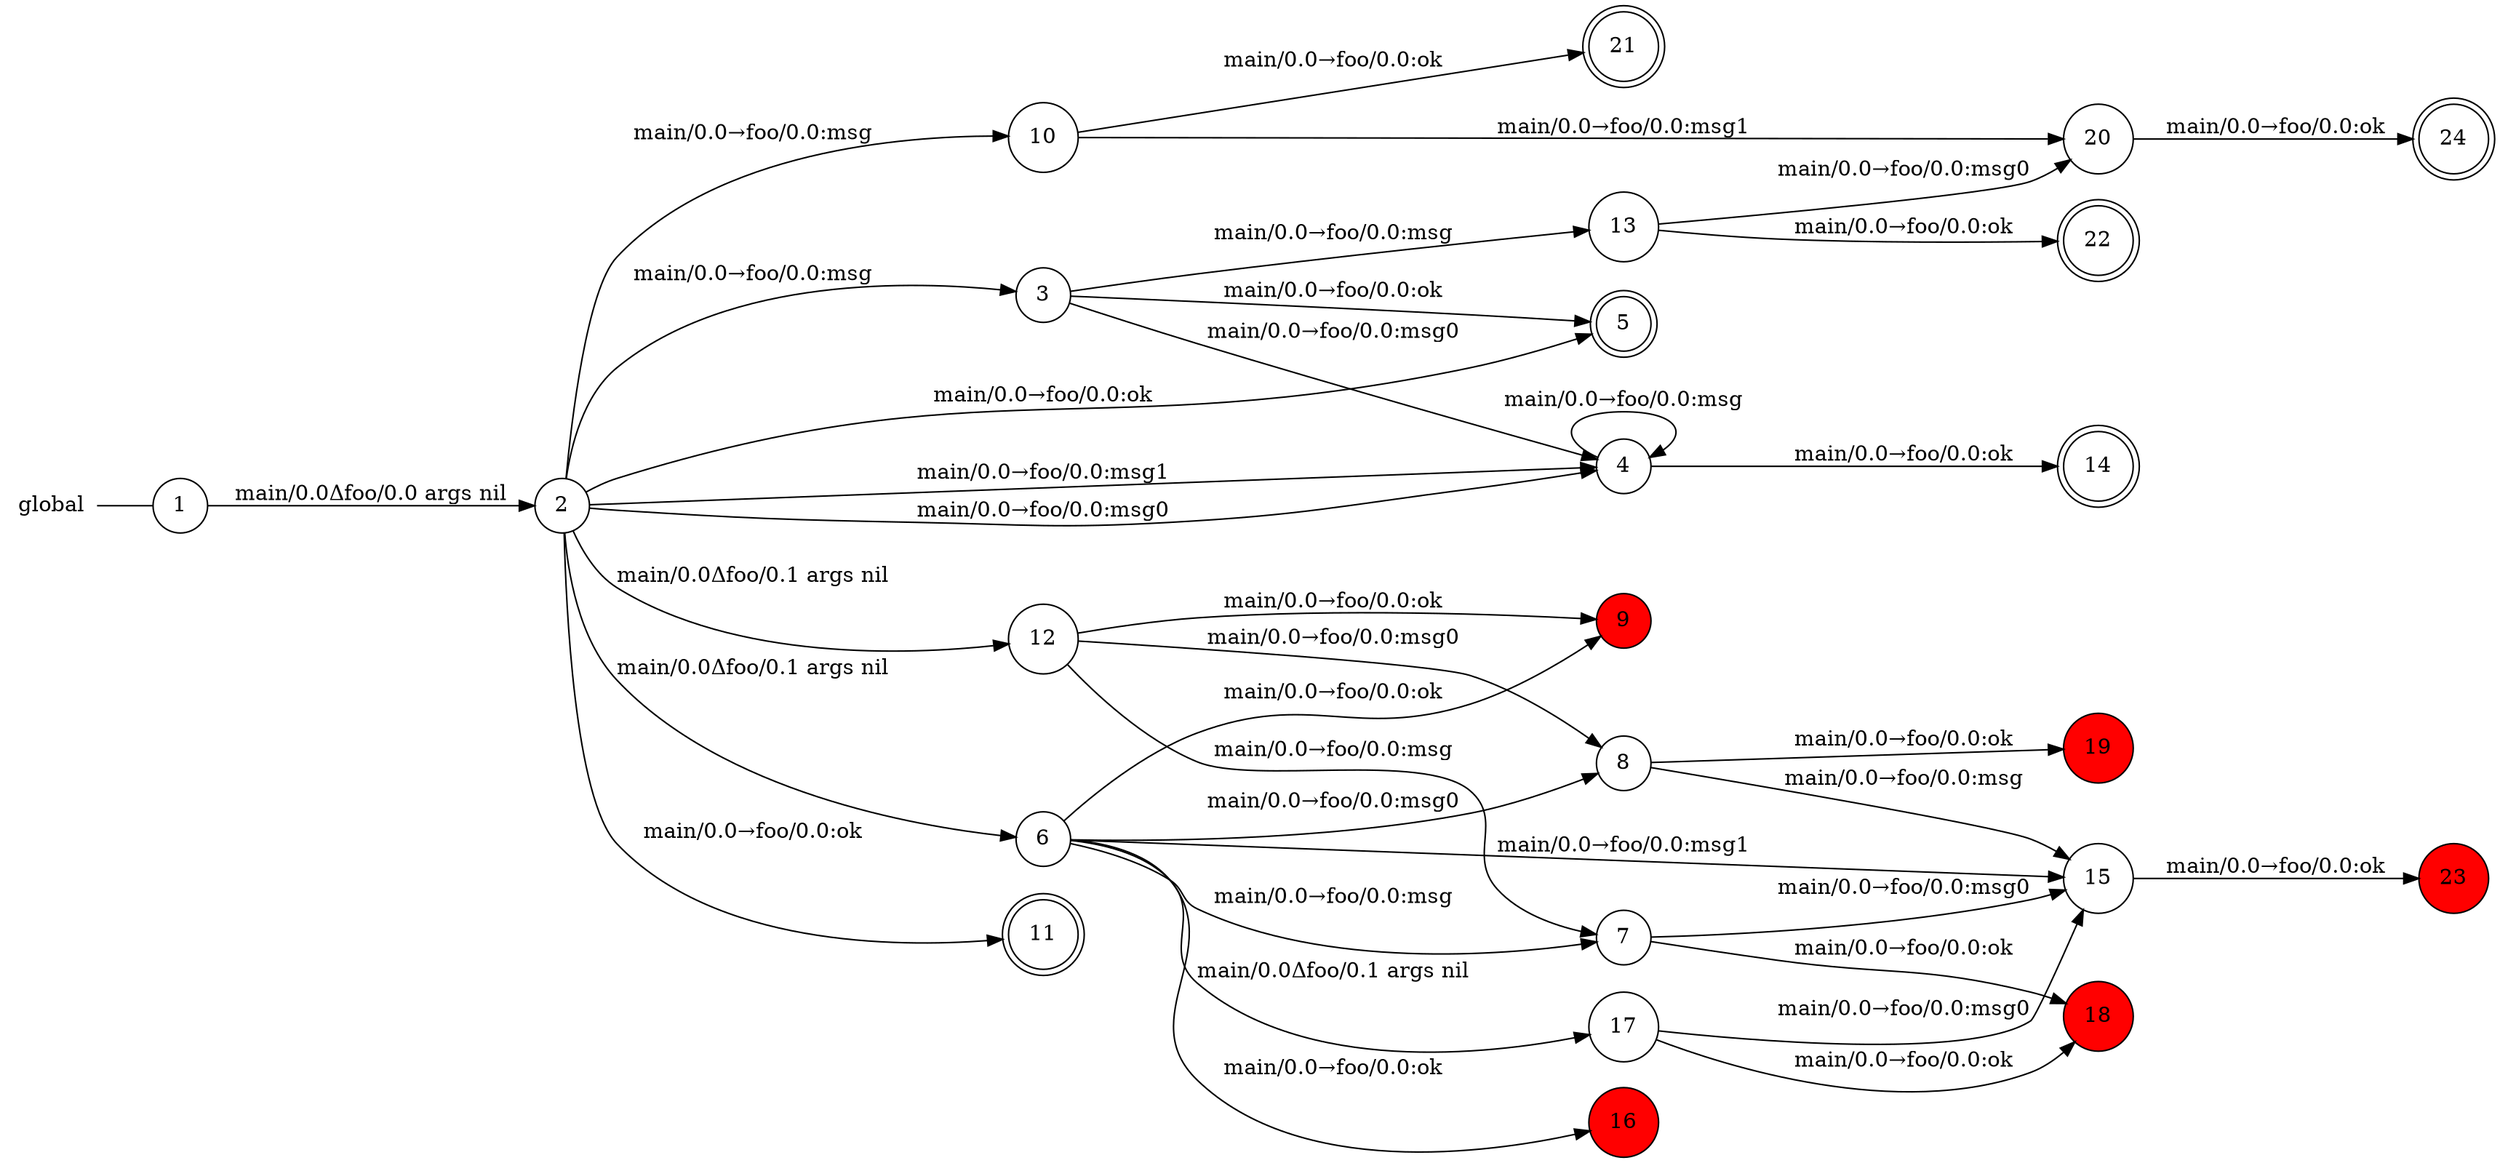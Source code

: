 digraph global {
	rankdir="LR";
	n_0 [label="global", shape="plaintext"];
	n_1 [id="14", shape=doublecircle, label="14"];
	n_2 [id="9", shape=circle, label="9", fillcolor="#FF0000FF", style=filled];
	n_3 [id="8", shape=circle, label="8"];
	n_4 [id="24", shape=doublecircle, label="24"];
	n_5 [id="17", shape=circle, label="17"];
	n_6 [id="1", shape=circle, label="1"];
	n_0 -> n_6 [arrowhead=none];
	n_7 [id="7", shape=circle, label="7"];
	n_8 [id="16", shape=circle, label="16", fillcolor="#FF0000FF", style=filled];
	n_9 [id="19", shape=circle, label="19", fillcolor="#FF0000FF", style=filled];
	n_10 [id="4", shape=circle, label="4"];
	n_11 [id="6", shape=circle, label="6"];
	n_12 [id="3", shape=circle, label="3"];
	n_13 [id="12", shape=circle, label="12"];
	n_14 [id="18", shape=circle, label="18", fillcolor="#FF0000FF", style=filled];
	n_15 [id="20", shape=circle, label="20"];
	n_16 [id="23", shape=circle, label="23", fillcolor="#FF0000FF", style=filled];
	n_17 [id="2", shape=circle, label="2"];
	n_18 [id="22", shape=doublecircle, label="22"];
	n_19 [id="11", shape=doublecircle, label="11"];
	n_20 [id="15", shape=circle, label="15"];
	n_21 [id="10", shape=circle, label="10"];
	n_22 [id="13", shape=circle, label="13"];
	n_23 [id="5", shape=doublecircle, label="5"];
	n_24 [id="21", shape=doublecircle, label="21"];

	n_13 -> n_3 [id="[$e|13]", label="main/0.0→foo/0.0:msg0"];
	n_12 -> n_22 [id="[$e|15]", label="main/0.0→foo/0.0:msg"];
	n_7 -> n_14 [id="[$e|26]", label="main/0.0→foo/0.0:ok"];
	n_17 -> n_11 [id="[$e|4]", label="main/0.0Δfoo/0.1 args nil"];
	n_17 -> n_10 [id="[$e|9]", label="main/0.0→foo/0.0:msg1"];
	n_13 -> n_2 [id="[$e|14]", label="main/0.0→foo/0.0:ok"];
	n_3 -> n_9 [id="[$e|28]", label="main/0.0→foo/0.0:ok"];
	n_3 -> n_20 [id="[$e|27]", label="main/0.0→foo/0.0:msg"];
	n_11 -> n_8 [id="[$e|21]", label="main/0.0→foo/0.0:ok"];
	n_5 -> n_14 [id="[$e|24]", label="main/0.0→foo/0.0:ok"];
	n_17 -> n_19 [id="[$e|10]", label="main/0.0→foo/0.0:ok"];
	n_21 -> n_24 [id="[$e|30]", label="main/0.0→foo/0.0:ok"];
	n_21 -> n_15 [id="[$e|29]", label="main/0.0→foo/0.0:msg1"];
	n_10 -> n_1 [id="[$e|19]", label="main/0.0→foo/0.0:ok"];
	n_11 -> n_7 [id="[$e|5]", label="main/0.0→foo/0.0:msg"];
	n_11 -> n_3 [id="[$e|6]", label="main/0.0→foo/0.0:msg0"];
	n_12 -> n_23 [id="[$e|17]", label="main/0.0→foo/0.0:ok"];
	n_17 -> n_13 [id="[$e|11]", label="main/0.0Δfoo/0.1 args nil"];
	n_11 -> n_2 [id="[$e|7]", label="main/0.0→foo/0.0:ok"];
	n_10 -> n_10 [id="[$e|18]", label="main/0.0→foo/0.0:msg"];
	n_5 -> n_20 [id="[$e|23]", label="main/0.0→foo/0.0:msg0"];
	n_17 -> n_21 [id="[$e|8]", label="main/0.0→foo/0.0:msg"];
	n_11 -> n_20 [id="[$e|20]", label="main/0.0→foo/0.0:msg1"];
	n_22 -> n_18 [id="[$e|32]", label="main/0.0→foo/0.0:ok"];
	n_20 -> n_16 [id="[$e|33]", label="main/0.0→foo/0.0:ok"];
	n_13 -> n_7 [id="[$e|12]", label="main/0.0→foo/0.0:msg"];
	n_6 -> n_17 [id="[$e|0]", label="main/0.0Δfoo/0.0 args nil"];
	n_17 -> n_23 [id="[$e|3]", label="main/0.0→foo/0.0:ok"];
	n_11 -> n_5 [id="[$e|22]", label="main/0.0Δfoo/0.1 args nil"];
	n_12 -> n_10 [id="[$e|16]", label="main/0.0→foo/0.0:msg0"];
	n_15 -> n_4 [id="[$e|34]", label="main/0.0→foo/0.0:ok"];
	n_7 -> n_20 [id="[$e|25]", label="main/0.0→foo/0.0:msg0"];
	n_17 -> n_12 [id="[$e|1]", label="main/0.0→foo/0.0:msg"];
	n_17 -> n_10 [id="[$e|2]", label="main/0.0→foo/0.0:msg0"];
	n_22 -> n_15 [id="[$e|31]", label="main/0.0→foo/0.0:msg0"];
}
